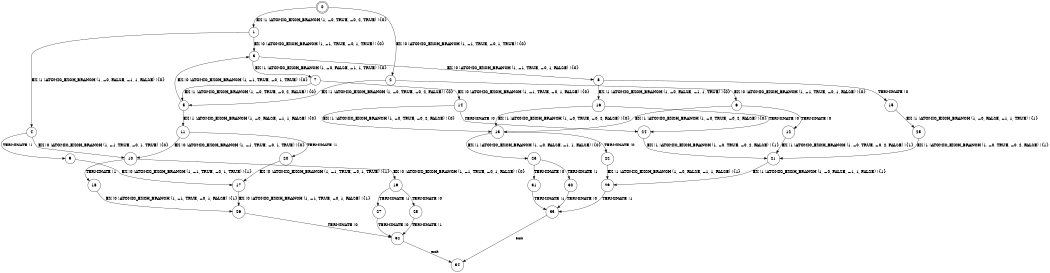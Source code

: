 digraph BCG {
size = "7, 10.5";
center = TRUE;
node [shape = circle];
0 [peripheries = 2];
0 -> 1 [label = "EX !1 !ATOMIC_EXCH_BRANCH (1, +0, TRUE, +0, 2, TRUE) !{0}"];
0 -> 2 [label = "EX !0 !ATOMIC_EXCH_BRANCH (1, +1, TRUE, +0, 1, TRUE) !{0}"];
1 -> 3 [label = "EX !0 !ATOMIC_EXCH_BRANCH (1, +1, TRUE, +0, 1, TRUE) !{0}"];
1 -> 4 [label = "EX !1 !ATOMIC_EXCH_BRANCH (1, +0, FALSE, +1, 1, FALSE) !{0}"];
2 -> 5 [label = "EX !1 !ATOMIC_EXCH_BRANCH (1, +0, TRUE, +0, 2, FALSE) !{0}"];
2 -> 6 [label = "EX !0 !ATOMIC_EXCH_BRANCH (1, +1, TRUE, +0, 1, FALSE) !{0}"];
3 -> 7 [label = "EX !1 !ATOMIC_EXCH_BRANCH (1, +0, FALSE, +1, 1, TRUE) !{0}"];
3 -> 8 [label = "EX !0 !ATOMIC_EXCH_BRANCH (1, +1, TRUE, +0, 1, FALSE) !{0}"];
4 -> 9 [label = "TERMINATE !1"];
4 -> 10 [label = "EX !0 !ATOMIC_EXCH_BRANCH (1, +1, TRUE, +0, 1, TRUE) !{0}"];
5 -> 11 [label = "EX !1 !ATOMIC_EXCH_BRANCH (1, +0, FALSE, +1, 1, FALSE) !{0}"];
5 -> 3 [label = "EX !0 !ATOMIC_EXCH_BRANCH (1, +1, TRUE, +0, 1, TRUE) !{0}"];
6 -> 12 [label = "TERMINATE !0"];
6 -> 13 [label = "EX !1 !ATOMIC_EXCH_BRANCH (1, +0, TRUE, +0, 2, FALSE) !{0}"];
7 -> 5 [label = "EX !1 !ATOMIC_EXCH_BRANCH (1, +0, TRUE, +0, 2, FALSE) !{0}"];
7 -> 14 [label = "EX !0 !ATOMIC_EXCH_BRANCH (1, +1, TRUE, +0, 1, FALSE) !{0}"];
8 -> 15 [label = "TERMINATE !0"];
8 -> 16 [label = "EX !1 !ATOMIC_EXCH_BRANCH (1, +0, FALSE, +1, 1, TRUE) !{0}"];
9 -> 17 [label = "EX !0 !ATOMIC_EXCH_BRANCH (1, +1, TRUE, +0, 1, TRUE) !{1}"];
10 -> 18 [label = "TERMINATE !1"];
10 -> 19 [label = "EX !0 !ATOMIC_EXCH_BRANCH (1, +1, TRUE, +0, 1, FALSE) !{0}"];
11 -> 20 [label = "TERMINATE !1"];
11 -> 10 [label = "EX !0 !ATOMIC_EXCH_BRANCH (1, +1, TRUE, +0, 1, TRUE) !{0}"];
12 -> 21 [label = "EX !1 !ATOMIC_EXCH_BRANCH (1, +0, TRUE, +0, 2, FALSE) !{1}"];
13 -> 22 [label = "TERMINATE !0"];
13 -> 23 [label = "EX !1 !ATOMIC_EXCH_BRANCH (1, +0, FALSE, +1, 1, FALSE) !{0}"];
14 -> 24 [label = "TERMINATE !0"];
14 -> 13 [label = "EX !1 !ATOMIC_EXCH_BRANCH (1, +0, TRUE, +0, 2, FALSE) !{0}"];
15 -> 25 [label = "EX !1 !ATOMIC_EXCH_BRANCH (1, +0, FALSE, +1, 1, TRUE) !{1}"];
16 -> 24 [label = "TERMINATE !0"];
16 -> 13 [label = "EX !1 !ATOMIC_EXCH_BRANCH (1, +0, TRUE, +0, 2, FALSE) !{0}"];
17 -> 26 [label = "EX !0 !ATOMIC_EXCH_BRANCH (1, +1, TRUE, +0, 1, FALSE) !{1}"];
18 -> 26 [label = "EX !0 !ATOMIC_EXCH_BRANCH (1, +1, TRUE, +0, 1, FALSE) !{1}"];
19 -> 27 [label = "TERMINATE !1"];
19 -> 28 [label = "TERMINATE !0"];
20 -> 17 [label = "EX !0 !ATOMIC_EXCH_BRANCH (1, +1, TRUE, +0, 1, TRUE) !{1}"];
21 -> 29 [label = "EX !1 !ATOMIC_EXCH_BRANCH (1, +0, FALSE, +1, 1, FALSE) !{1}"];
22 -> 29 [label = "EX !1 !ATOMIC_EXCH_BRANCH (1, +0, FALSE, +1, 1, FALSE) !{1}"];
23 -> 30 [label = "TERMINATE !1"];
23 -> 31 [label = "TERMINATE !0"];
24 -> 21 [label = "EX !1 !ATOMIC_EXCH_BRANCH (1, +0, TRUE, +0, 2, FALSE) !{1}"];
25 -> 21 [label = "EX !1 !ATOMIC_EXCH_BRANCH (1, +0, TRUE, +0, 2, FALSE) !{1}"];
26 -> 32 [label = "TERMINATE !0"];
27 -> 32 [label = "TERMINATE !0"];
28 -> 32 [label = "TERMINATE !1"];
29 -> 33 [label = "TERMINATE !1"];
30 -> 33 [label = "TERMINATE !0"];
31 -> 33 [label = "TERMINATE !1"];
32 -> 34 [label = "exit"];
33 -> 34 [label = "exit"];
}
